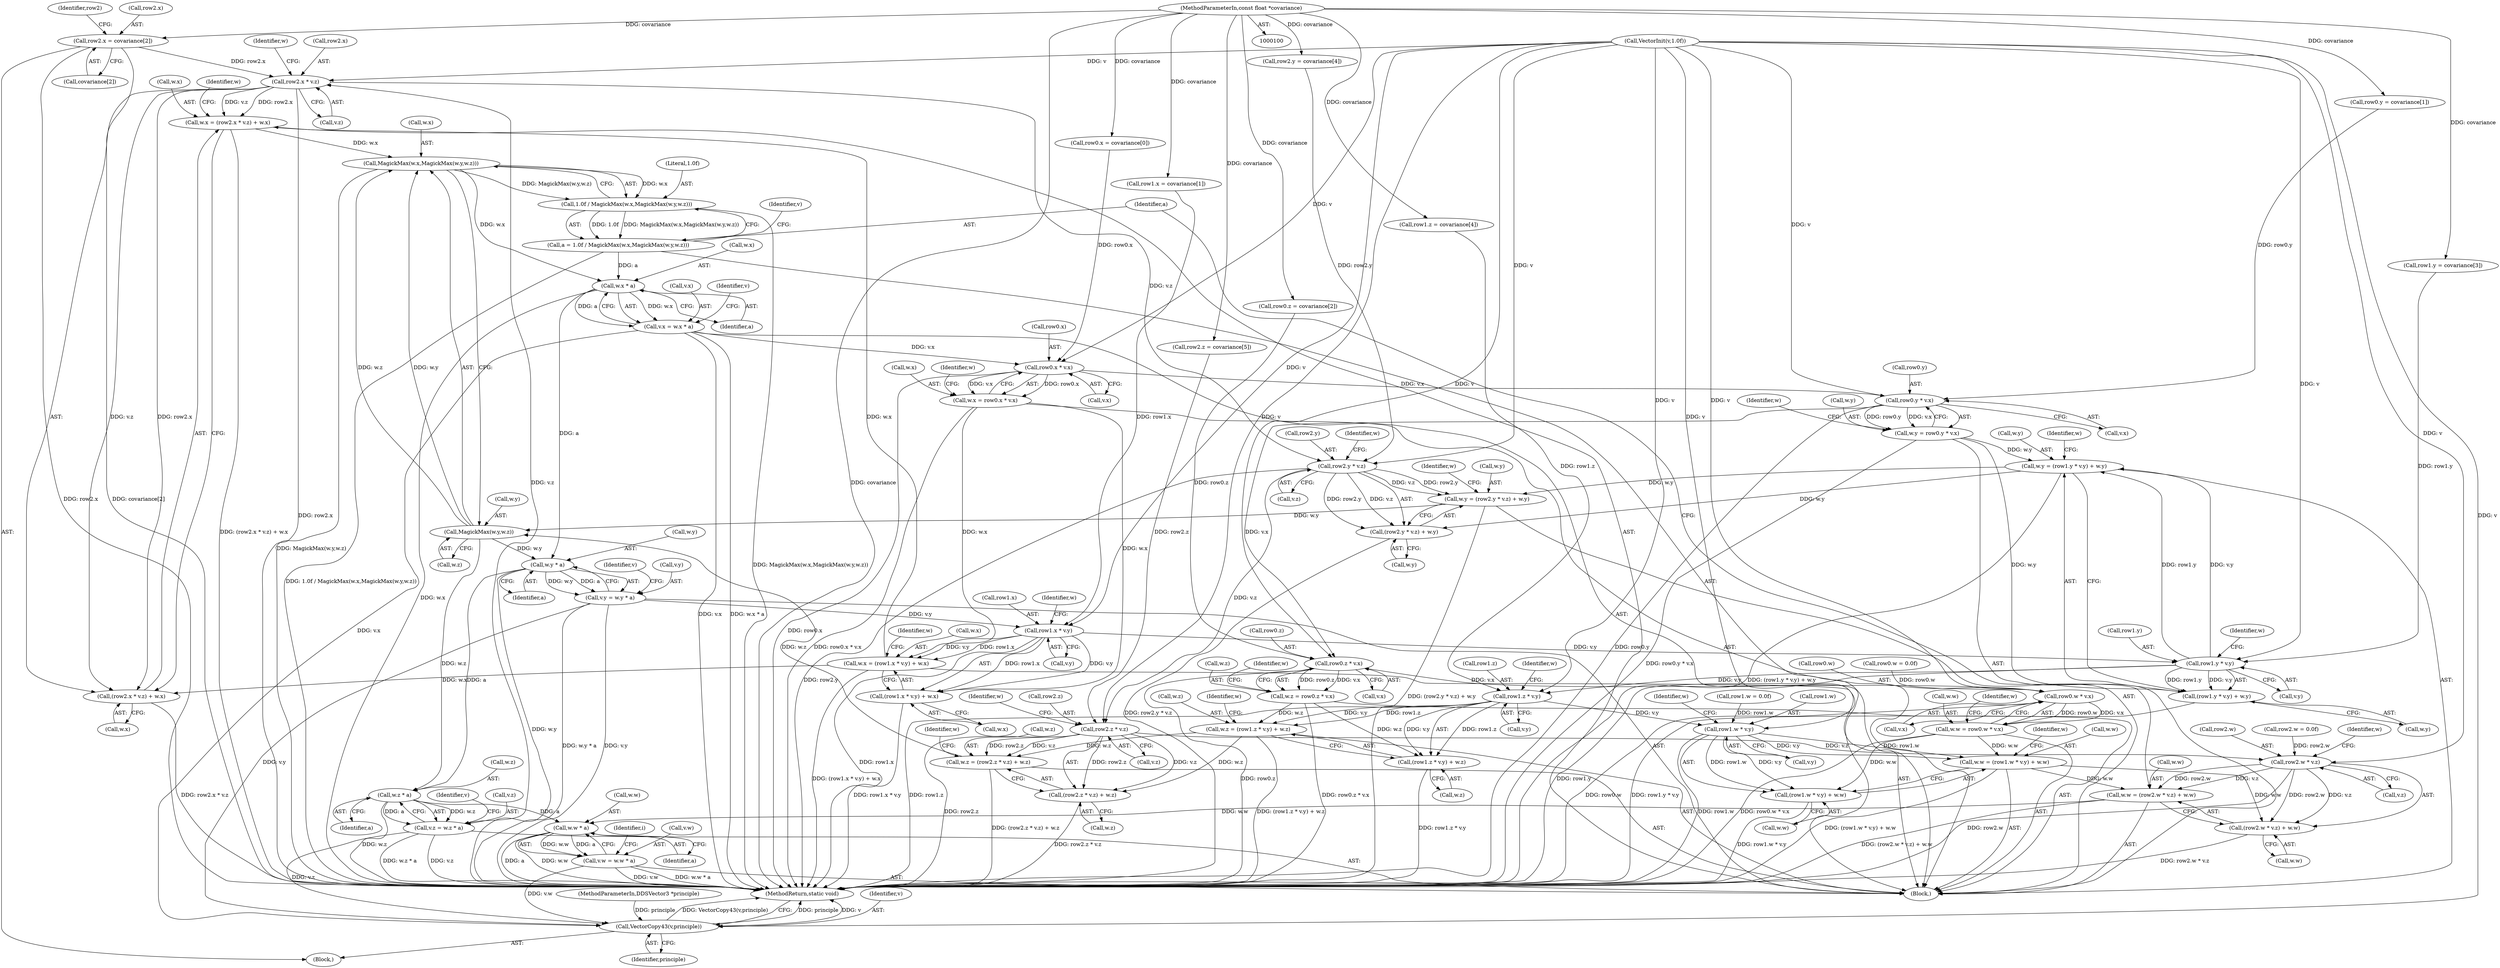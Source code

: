 digraph "0_ImageMagick_d7325bac173492b358417a0ad49fabad44447d52@array" {
"1000161" [label="(Call,row2.x = covariance[2])"];
"1000101" [label="(MethodParameterIn,const float *covariance)"];
"1000311" [label="(Call,row2.x * v.z)"];
"1000306" [label="(Call,w.x = (row2.x * v.z) + w.x)"];
"1000370" [label="(Call,MagickMax(w.x,MagickMax(w.y,w.z)))"];
"1000368" [label="(Call,1.0f / MagickMax(w.x,MagickMax(w.y,w.z)))"];
"1000366" [label="(Call,a = 1.0f / MagickMax(w.x,MagickMax(w.y,w.z)))"];
"1000385" [label="(Call,w.x * a)"];
"1000381" [label="(Call,v.x = w.x * a)"];
"1000206" [label="(Call,row0.x * v.x)"];
"1000202" [label="(Call,w.x = row0.x * v.x)"];
"1000246" [label="(Call,w.x = (row1.x * v.y) + w.x)"];
"1000310" [label="(Call,(row2.x * v.z) + w.x)"];
"1000250" [label="(Call,(row1.x * v.y) + w.x)"];
"1000217" [label="(Call,row0.y * v.x)"];
"1000213" [label="(Call,w.y = row0.y * v.x)"];
"1000261" [label="(Call,w.y = (row1.y * v.y) + w.y)"];
"1000321" [label="(Call,w.y = (row2.y * v.z) + w.y)"];
"1000374" [label="(Call,MagickMax(w.y,w.z))"];
"1000394" [label="(Call,w.y * a)"];
"1000390" [label="(Call,v.y = w.y * a)"];
"1000251" [label="(Call,row1.x * v.y)"];
"1000266" [label="(Call,row1.y * v.y)"];
"1000265" [label="(Call,(row1.y * v.y) + w.y)"];
"1000281" [label="(Call,row1.z * v.y)"];
"1000276" [label="(Call,w.z = (row1.z * v.y) + w.z)"];
"1000336" [label="(Call,w.z = (row2.z * v.z) + w.z)"];
"1000340" [label="(Call,(row2.z * v.z) + w.z)"];
"1000280" [label="(Call,(row1.z * v.y) + w.z)"];
"1000296" [label="(Call,row1.w * v.y)"];
"1000291" [label="(Call,w.w = (row1.w * v.y) + w.w)"];
"1000351" [label="(Call,w.w = (row2.w * v.z) + w.w)"];
"1000412" [label="(Call,w.w * a)"];
"1000408" [label="(Call,v.w = w.w * a)"];
"1000417" [label="(Call,VectorCopy43(v,principle))"];
"1000355" [label="(Call,(row2.w * v.z) + w.w)"];
"1000295" [label="(Call,(row1.w * v.y) + w.w)"];
"1000403" [label="(Call,w.z * a)"];
"1000399" [label="(Call,v.z = w.z * a)"];
"1000325" [label="(Call,(row2.y * v.z) + w.y)"];
"1000228" [label="(Call,row0.z * v.x)"];
"1000224" [label="(Call,w.z = row0.z * v.x)"];
"1000239" [label="(Call,row0.w * v.x)"];
"1000235" [label="(Call,w.w = row0.w * v.x)"];
"1000326" [label="(Call,row2.y * v.z)"];
"1000341" [label="(Call,row2.z * v.z)"];
"1000356" [label="(Call,row2.w * v.z)"];
"1000281" [label="(Call,row1.z * v.y)"];
"1000321" [label="(Call,w.y = (row2.y * v.z) + w.y)"];
"1000410" [label="(Identifier,v)"];
"1000273" [label="(Call,w.y)"];
"1000312" [label="(Call,row2.x)"];
"1000240" [label="(Call,row0.w)"];
"1000116" [label="(Call,row0.y = covariance[1])"];
"1000364" [label="(Identifier,w)"];
"1000303" [label="(Call,w.w)"];
"1000381" [label="(Call,v.x = w.x * a)"];
"1000266" [label="(Call,row1.y * v.y)"];
"1000371" [label="(Call,w.x)"];
"1000262" [label="(Call,w.y)"];
"1000199" [label="(Block,)"];
"1000291" [label="(Call,w.w = (row1.w * v.y) + w.w)"];
"1000310" [label="(Call,(row2.x * v.z) + w.x)"];
"1000285" [label="(Call,v.y)"];
"1000109" [label="(Call,row0.x = covariance[0])"];
"1000369" [label="(Literal,1.0f)"];
"1000235" [label="(Call,w.w = row0.w * v.x)"];
"1000327" [label="(Call,row2.y)"];
"1000341" [label="(Call,row2.z * v.z)"];
"1000300" [label="(Call,v.y)"];
"1000270" [label="(Call,v.y)"];
"1000202" [label="(Call,w.x = row0.x * v.x)"];
"1000363" [label="(Call,w.w)"];
"1000311" [label="(Call,row2.x * v.z)"];
"1000407" [label="(Identifier,a)"];
"1000413" [label="(Call,w.w)"];
"1000250" [label="(Call,(row1.x * v.y) + w.x)"];
"1000232" [label="(Call,v.x)"];
"1000280" [label="(Call,(row1.z * v.y) + w.z)"];
"1000391" [label="(Call,v.y)"];
"1000352" [label="(Call,w.w)"];
"1000356" [label="(Call,row2.w * v.z)"];
"1000304" [label="(Identifier,w)"];
"1000355" [label="(Call,(row2.w * v.z) + w.w)"];
"1000293" [label="(Identifier,w)"];
"1000374" [label="(Call,MagickMax(w.y,w.z))"];
"1000368" [label="(Call,1.0f / MagickMax(w.x,MagickMax(w.y,w.z)))"];
"1000258" [label="(Call,w.x)"];
"1000375" [label="(Call,w.y)"];
"1000390" [label="(Call,v.y = w.y * a)"];
"1000292" [label="(Call,w.w)"];
"1000412" [label="(Call,w.w * a)"];
"1000282" [label="(Call,row1.z)"];
"1000263" [label="(Identifier,w)"];
"1000239" [label="(Call,row0.w * v.x)"];
"1000323" [label="(Identifier,w)"];
"1000255" [label="(Call,v.y)"];
"1000404" [label="(Call,w.z)"];
"1000333" [label="(Call,w.y)"];
"1000419" [label="(Identifier,principle)"];
"1000382" [label="(Call,v.x)"];
"1000101" [label="(MethodParameterIn,const float *covariance)"];
"1000318" [label="(Call,w.x)"];
"1000246" [label="(Call,w.x = (row1.x * v.y) + w.x)"];
"1000348" [label="(Call,w.z)"];
"1000289" [label="(Identifier,w)"];
"1000322" [label="(Call,w.y)"];
"1000370" [label="(Call,MagickMax(w.x,MagickMax(w.y,w.z)))"];
"1000274" [label="(Identifier,w)"];
"1000162" [label="(Call,row2.x)"];
"1000276" [label="(Call,w.z = (row1.z * v.y) + w.z)"];
"1000135" [label="(Call,row1.x = covariance[1])"];
"1000217" [label="(Call,row0.y * v.x)"];
"1000165" [label="(Call,covariance[2])"];
"1000215" [label="(Identifier,w)"];
"1000308" [label="(Identifier,w)"];
"1000395" [label="(Call,w.y)"];
"1000267" [label="(Call,row1.y)"];
"1000366" [label="(Call,a = 1.0f / MagickMax(w.x,MagickMax(w.y,w.z)))"];
"1000417" [label="(Call,VectorCopy43(v,principle))"];
"1000394" [label="(Call,w.y * a)"];
"1000342" [label="(Call,row2.z)"];
"1000243" [label="(Call,v.x)"];
"1000288" [label="(Call,w.z)"];
"1000149" [label="(Call,row1.z = covariance[4])"];
"1000399" [label="(Call,v.z = w.z * a)"];
"1000401" [label="(Identifier,v)"];
"1000306" [label="(Call,w.x = (row2.x * v.z) + w.x)"];
"1000168" [label="(Call,row2.y = covariance[4])"];
"1000349" [label="(Identifier,w)"];
"1000398" [label="(Identifier,a)"];
"1000170" [label="(Identifier,row2)"];
"1000248" [label="(Identifier,w)"];
"1000400" [label="(Call,v.z)"];
"1000353" [label="(Identifier,w)"];
"1000416" [label="(Identifier,a)"];
"1000142" [label="(Call,row1.y = covariance[3])"];
"1000261" [label="(Call,w.y = (row1.y * v.y) + w.y)"];
"1000340" [label="(Call,(row2.z * v.z) + w.z)"];
"1000295" [label="(Call,(row1.w * v.y) + w.w)"];
"1000251" [label="(Call,row1.x * v.y)"];
"1000226" [label="(Identifier,w)"];
"1000360" [label="(Call,v.z)"];
"1000206" [label="(Call,row0.x * v.x)"];
"1000330" [label="(Call,v.z)"];
"1000408" [label="(Call,v.w = w.w * a)"];
"1000210" [label="(Call,v.x)"];
"1000203" [label="(Call,w.x)"];
"1000236" [label="(Call,w.w)"];
"1000278" [label="(Identifier,w)"];
"1000161" [label="(Call,row2.x = covariance[2])"];
"1000319" [label="(Identifier,w)"];
"1000296" [label="(Call,row1.w * v.y)"];
"1000307" [label="(Call,w.x)"];
"1000265" [label="(Call,(row1.y * v.y) + w.y)"];
"1000357" [label="(Call,row2.w)"];
"1000103" [label="(Block,)"];
"1000383" [label="(Identifier,v)"];
"1000123" [label="(Call,row0.z = covariance[2])"];
"1000337" [label="(Call,w.z)"];
"1000334" [label="(Identifier,w)"];
"1000326" [label="(Call,row2.y * v.z)"];
"1000385" [label="(Call,w.x * a)"];
"1000252" [label="(Call,row1.x)"];
"1000187" [label="(Call,VectorInit(v,1.0f))"];
"1000378" [label="(Call,w.z)"];
"1000367" [label="(Identifier,a)"];
"1000345" [label="(Call,v.z)"];
"1000218" [label="(Call,row0.y)"];
"1000207" [label="(Call,row0.x)"];
"1000221" [label="(Call,v.x)"];
"1000214" [label="(Call,w.y)"];
"1000403" [label="(Call,w.z * a)"];
"1000420" [label="(MethodReturn,static void)"];
"1000315" [label="(Call,v.z)"];
"1000229" [label="(Call,row0.z)"];
"1000228" [label="(Call,row0.z * v.x)"];
"1000336" [label="(Call,w.z = (row2.z * v.z) + w.z)"];
"1000102" [label="(MethodParameterIn,DDSVector3 *principle)"];
"1000237" [label="(Identifier,w)"];
"1000418" [label="(Identifier,v)"];
"1000225" [label="(Call,w.z)"];
"1000409" [label="(Call,v.w)"];
"1000351" [label="(Call,w.w = (row2.w * v.z) + w.w)"];
"1000247" [label="(Call,w.x)"];
"1000386" [label="(Call,w.x)"];
"1000259" [label="(Identifier,w)"];
"1000182" [label="(Call,row2.w = 0.0f)"];
"1000325" [label="(Call,(row2.y * v.z) + w.y)"];
"1000156" [label="(Call,row1.w = 0.0f)"];
"1000224" [label="(Call,w.z = row0.z * v.x)"];
"1000392" [label="(Identifier,v)"];
"1000198" [label="(Identifier,i)"];
"1000297" [label="(Call,row1.w)"];
"1000130" [label="(Call,row0.w = 0.0f)"];
"1000175" [label="(Call,row2.z = covariance[5])"];
"1000338" [label="(Identifier,w)"];
"1000213" [label="(Call,w.y = row0.y * v.x)"];
"1000389" [label="(Identifier,a)"];
"1000277" [label="(Call,w.z)"];
"1000161" -> "1000103"  [label="AST: "];
"1000161" -> "1000165"  [label="CFG: "];
"1000162" -> "1000161"  [label="AST: "];
"1000165" -> "1000161"  [label="AST: "];
"1000170" -> "1000161"  [label="CFG: "];
"1000161" -> "1000420"  [label="DDG: row2.x"];
"1000161" -> "1000420"  [label="DDG: covariance[2]"];
"1000101" -> "1000161"  [label="DDG: covariance"];
"1000161" -> "1000311"  [label="DDG: row2.x"];
"1000101" -> "1000100"  [label="AST: "];
"1000101" -> "1000420"  [label="DDG: covariance"];
"1000101" -> "1000109"  [label="DDG: covariance"];
"1000101" -> "1000116"  [label="DDG: covariance"];
"1000101" -> "1000123"  [label="DDG: covariance"];
"1000101" -> "1000135"  [label="DDG: covariance"];
"1000101" -> "1000142"  [label="DDG: covariance"];
"1000101" -> "1000149"  [label="DDG: covariance"];
"1000101" -> "1000168"  [label="DDG: covariance"];
"1000101" -> "1000175"  [label="DDG: covariance"];
"1000311" -> "1000310"  [label="AST: "];
"1000311" -> "1000315"  [label="CFG: "];
"1000312" -> "1000311"  [label="AST: "];
"1000315" -> "1000311"  [label="AST: "];
"1000319" -> "1000311"  [label="CFG: "];
"1000311" -> "1000420"  [label="DDG: row2.x"];
"1000311" -> "1000306"  [label="DDG: row2.x"];
"1000311" -> "1000306"  [label="DDG: v.z"];
"1000311" -> "1000310"  [label="DDG: row2.x"];
"1000311" -> "1000310"  [label="DDG: v.z"];
"1000187" -> "1000311"  [label="DDG: v"];
"1000399" -> "1000311"  [label="DDG: v.z"];
"1000311" -> "1000326"  [label="DDG: v.z"];
"1000306" -> "1000199"  [label="AST: "];
"1000306" -> "1000310"  [label="CFG: "];
"1000307" -> "1000306"  [label="AST: "];
"1000310" -> "1000306"  [label="AST: "];
"1000323" -> "1000306"  [label="CFG: "];
"1000306" -> "1000420"  [label="DDG: (row2.x * v.z) + w.x"];
"1000246" -> "1000306"  [label="DDG: w.x"];
"1000306" -> "1000370"  [label="DDG: w.x"];
"1000370" -> "1000368"  [label="AST: "];
"1000370" -> "1000374"  [label="CFG: "];
"1000371" -> "1000370"  [label="AST: "];
"1000374" -> "1000370"  [label="AST: "];
"1000368" -> "1000370"  [label="CFG: "];
"1000370" -> "1000420"  [label="DDG: MagickMax(w.y,w.z)"];
"1000370" -> "1000368"  [label="DDG: w.x"];
"1000370" -> "1000368"  [label="DDG: MagickMax(w.y,w.z)"];
"1000374" -> "1000370"  [label="DDG: w.y"];
"1000374" -> "1000370"  [label="DDG: w.z"];
"1000370" -> "1000385"  [label="DDG: w.x"];
"1000368" -> "1000366"  [label="AST: "];
"1000369" -> "1000368"  [label="AST: "];
"1000366" -> "1000368"  [label="CFG: "];
"1000368" -> "1000420"  [label="DDG: MagickMax(w.x,MagickMax(w.y,w.z))"];
"1000368" -> "1000366"  [label="DDG: 1.0f"];
"1000368" -> "1000366"  [label="DDG: MagickMax(w.x,MagickMax(w.y,w.z))"];
"1000366" -> "1000199"  [label="AST: "];
"1000367" -> "1000366"  [label="AST: "];
"1000383" -> "1000366"  [label="CFG: "];
"1000366" -> "1000420"  [label="DDG: 1.0f / MagickMax(w.x,MagickMax(w.y,w.z))"];
"1000366" -> "1000385"  [label="DDG: a"];
"1000385" -> "1000381"  [label="AST: "];
"1000385" -> "1000389"  [label="CFG: "];
"1000386" -> "1000385"  [label="AST: "];
"1000389" -> "1000385"  [label="AST: "];
"1000381" -> "1000385"  [label="CFG: "];
"1000385" -> "1000420"  [label="DDG: w.x"];
"1000385" -> "1000381"  [label="DDG: w.x"];
"1000385" -> "1000381"  [label="DDG: a"];
"1000385" -> "1000394"  [label="DDG: a"];
"1000381" -> "1000199"  [label="AST: "];
"1000382" -> "1000381"  [label="AST: "];
"1000392" -> "1000381"  [label="CFG: "];
"1000381" -> "1000420"  [label="DDG: v.x"];
"1000381" -> "1000420"  [label="DDG: w.x * a"];
"1000381" -> "1000206"  [label="DDG: v.x"];
"1000381" -> "1000417"  [label="DDG: v.x"];
"1000206" -> "1000202"  [label="AST: "];
"1000206" -> "1000210"  [label="CFG: "];
"1000207" -> "1000206"  [label="AST: "];
"1000210" -> "1000206"  [label="AST: "];
"1000202" -> "1000206"  [label="CFG: "];
"1000206" -> "1000420"  [label="DDG: row0.x"];
"1000206" -> "1000202"  [label="DDG: row0.x"];
"1000206" -> "1000202"  [label="DDG: v.x"];
"1000109" -> "1000206"  [label="DDG: row0.x"];
"1000187" -> "1000206"  [label="DDG: v"];
"1000206" -> "1000217"  [label="DDG: v.x"];
"1000202" -> "1000199"  [label="AST: "];
"1000203" -> "1000202"  [label="AST: "];
"1000215" -> "1000202"  [label="CFG: "];
"1000202" -> "1000420"  [label="DDG: row0.x * v.x"];
"1000202" -> "1000246"  [label="DDG: w.x"];
"1000202" -> "1000250"  [label="DDG: w.x"];
"1000246" -> "1000199"  [label="AST: "];
"1000246" -> "1000250"  [label="CFG: "];
"1000247" -> "1000246"  [label="AST: "];
"1000250" -> "1000246"  [label="AST: "];
"1000263" -> "1000246"  [label="CFG: "];
"1000246" -> "1000420"  [label="DDG: (row1.x * v.y) + w.x"];
"1000251" -> "1000246"  [label="DDG: row1.x"];
"1000251" -> "1000246"  [label="DDG: v.y"];
"1000246" -> "1000310"  [label="DDG: w.x"];
"1000310" -> "1000318"  [label="CFG: "];
"1000318" -> "1000310"  [label="AST: "];
"1000310" -> "1000420"  [label="DDG: row2.x * v.z"];
"1000250" -> "1000258"  [label="CFG: "];
"1000251" -> "1000250"  [label="AST: "];
"1000258" -> "1000250"  [label="AST: "];
"1000250" -> "1000420"  [label="DDG: row1.x * v.y"];
"1000251" -> "1000250"  [label="DDG: row1.x"];
"1000251" -> "1000250"  [label="DDG: v.y"];
"1000217" -> "1000213"  [label="AST: "];
"1000217" -> "1000221"  [label="CFG: "];
"1000218" -> "1000217"  [label="AST: "];
"1000221" -> "1000217"  [label="AST: "];
"1000213" -> "1000217"  [label="CFG: "];
"1000217" -> "1000420"  [label="DDG: row0.y"];
"1000217" -> "1000213"  [label="DDG: row0.y"];
"1000217" -> "1000213"  [label="DDG: v.x"];
"1000116" -> "1000217"  [label="DDG: row0.y"];
"1000187" -> "1000217"  [label="DDG: v"];
"1000217" -> "1000228"  [label="DDG: v.x"];
"1000213" -> "1000199"  [label="AST: "];
"1000214" -> "1000213"  [label="AST: "];
"1000226" -> "1000213"  [label="CFG: "];
"1000213" -> "1000420"  [label="DDG: row0.y * v.x"];
"1000213" -> "1000261"  [label="DDG: w.y"];
"1000213" -> "1000265"  [label="DDG: w.y"];
"1000261" -> "1000199"  [label="AST: "];
"1000261" -> "1000265"  [label="CFG: "];
"1000262" -> "1000261"  [label="AST: "];
"1000265" -> "1000261"  [label="AST: "];
"1000278" -> "1000261"  [label="CFG: "];
"1000261" -> "1000420"  [label="DDG: (row1.y * v.y) + w.y"];
"1000266" -> "1000261"  [label="DDG: row1.y"];
"1000266" -> "1000261"  [label="DDG: v.y"];
"1000261" -> "1000321"  [label="DDG: w.y"];
"1000261" -> "1000325"  [label="DDG: w.y"];
"1000321" -> "1000199"  [label="AST: "];
"1000321" -> "1000325"  [label="CFG: "];
"1000322" -> "1000321"  [label="AST: "];
"1000325" -> "1000321"  [label="AST: "];
"1000338" -> "1000321"  [label="CFG: "];
"1000321" -> "1000420"  [label="DDG: (row2.y * v.z) + w.y"];
"1000326" -> "1000321"  [label="DDG: row2.y"];
"1000326" -> "1000321"  [label="DDG: v.z"];
"1000321" -> "1000374"  [label="DDG: w.y"];
"1000374" -> "1000378"  [label="CFG: "];
"1000375" -> "1000374"  [label="AST: "];
"1000378" -> "1000374"  [label="AST: "];
"1000336" -> "1000374"  [label="DDG: w.z"];
"1000374" -> "1000394"  [label="DDG: w.y"];
"1000374" -> "1000403"  [label="DDG: w.z"];
"1000394" -> "1000390"  [label="AST: "];
"1000394" -> "1000398"  [label="CFG: "];
"1000395" -> "1000394"  [label="AST: "];
"1000398" -> "1000394"  [label="AST: "];
"1000390" -> "1000394"  [label="CFG: "];
"1000394" -> "1000420"  [label="DDG: w.y"];
"1000394" -> "1000390"  [label="DDG: w.y"];
"1000394" -> "1000390"  [label="DDG: a"];
"1000394" -> "1000403"  [label="DDG: a"];
"1000390" -> "1000199"  [label="AST: "];
"1000391" -> "1000390"  [label="AST: "];
"1000401" -> "1000390"  [label="CFG: "];
"1000390" -> "1000420"  [label="DDG: w.y * a"];
"1000390" -> "1000420"  [label="DDG: v.y"];
"1000390" -> "1000251"  [label="DDG: v.y"];
"1000390" -> "1000417"  [label="DDG: v.y"];
"1000251" -> "1000255"  [label="CFG: "];
"1000252" -> "1000251"  [label="AST: "];
"1000255" -> "1000251"  [label="AST: "];
"1000259" -> "1000251"  [label="CFG: "];
"1000251" -> "1000420"  [label="DDG: row1.x"];
"1000135" -> "1000251"  [label="DDG: row1.x"];
"1000187" -> "1000251"  [label="DDG: v"];
"1000251" -> "1000266"  [label="DDG: v.y"];
"1000266" -> "1000265"  [label="AST: "];
"1000266" -> "1000270"  [label="CFG: "];
"1000267" -> "1000266"  [label="AST: "];
"1000270" -> "1000266"  [label="AST: "];
"1000274" -> "1000266"  [label="CFG: "];
"1000266" -> "1000420"  [label="DDG: row1.y"];
"1000266" -> "1000265"  [label="DDG: row1.y"];
"1000266" -> "1000265"  [label="DDG: v.y"];
"1000142" -> "1000266"  [label="DDG: row1.y"];
"1000187" -> "1000266"  [label="DDG: v"];
"1000266" -> "1000281"  [label="DDG: v.y"];
"1000265" -> "1000273"  [label="CFG: "];
"1000273" -> "1000265"  [label="AST: "];
"1000265" -> "1000420"  [label="DDG: row1.y * v.y"];
"1000281" -> "1000280"  [label="AST: "];
"1000281" -> "1000285"  [label="CFG: "];
"1000282" -> "1000281"  [label="AST: "];
"1000285" -> "1000281"  [label="AST: "];
"1000289" -> "1000281"  [label="CFG: "];
"1000281" -> "1000420"  [label="DDG: row1.z"];
"1000281" -> "1000276"  [label="DDG: row1.z"];
"1000281" -> "1000276"  [label="DDG: v.y"];
"1000281" -> "1000280"  [label="DDG: row1.z"];
"1000281" -> "1000280"  [label="DDG: v.y"];
"1000149" -> "1000281"  [label="DDG: row1.z"];
"1000187" -> "1000281"  [label="DDG: v"];
"1000281" -> "1000296"  [label="DDG: v.y"];
"1000276" -> "1000199"  [label="AST: "];
"1000276" -> "1000280"  [label="CFG: "];
"1000277" -> "1000276"  [label="AST: "];
"1000280" -> "1000276"  [label="AST: "];
"1000293" -> "1000276"  [label="CFG: "];
"1000276" -> "1000420"  [label="DDG: (row1.z * v.y) + w.z"];
"1000224" -> "1000276"  [label="DDG: w.z"];
"1000276" -> "1000336"  [label="DDG: w.z"];
"1000276" -> "1000340"  [label="DDG: w.z"];
"1000336" -> "1000199"  [label="AST: "];
"1000336" -> "1000340"  [label="CFG: "];
"1000337" -> "1000336"  [label="AST: "];
"1000340" -> "1000336"  [label="AST: "];
"1000353" -> "1000336"  [label="CFG: "];
"1000336" -> "1000420"  [label="DDG: (row2.z * v.z) + w.z"];
"1000341" -> "1000336"  [label="DDG: row2.z"];
"1000341" -> "1000336"  [label="DDG: v.z"];
"1000340" -> "1000348"  [label="CFG: "];
"1000341" -> "1000340"  [label="AST: "];
"1000348" -> "1000340"  [label="AST: "];
"1000340" -> "1000420"  [label="DDG: row2.z * v.z"];
"1000341" -> "1000340"  [label="DDG: row2.z"];
"1000341" -> "1000340"  [label="DDG: v.z"];
"1000280" -> "1000288"  [label="CFG: "];
"1000288" -> "1000280"  [label="AST: "];
"1000280" -> "1000420"  [label="DDG: row1.z * v.y"];
"1000224" -> "1000280"  [label="DDG: w.z"];
"1000296" -> "1000295"  [label="AST: "];
"1000296" -> "1000300"  [label="CFG: "];
"1000297" -> "1000296"  [label="AST: "];
"1000300" -> "1000296"  [label="AST: "];
"1000304" -> "1000296"  [label="CFG: "];
"1000296" -> "1000420"  [label="DDG: row1.w"];
"1000296" -> "1000291"  [label="DDG: row1.w"];
"1000296" -> "1000291"  [label="DDG: v.y"];
"1000296" -> "1000295"  [label="DDG: row1.w"];
"1000296" -> "1000295"  [label="DDG: v.y"];
"1000156" -> "1000296"  [label="DDG: row1.w"];
"1000187" -> "1000296"  [label="DDG: v"];
"1000291" -> "1000199"  [label="AST: "];
"1000291" -> "1000295"  [label="CFG: "];
"1000292" -> "1000291"  [label="AST: "];
"1000295" -> "1000291"  [label="AST: "];
"1000308" -> "1000291"  [label="CFG: "];
"1000291" -> "1000420"  [label="DDG: (row1.w * v.y) + w.w"];
"1000235" -> "1000291"  [label="DDG: w.w"];
"1000291" -> "1000351"  [label="DDG: w.w"];
"1000291" -> "1000355"  [label="DDG: w.w"];
"1000351" -> "1000199"  [label="AST: "];
"1000351" -> "1000355"  [label="CFG: "];
"1000352" -> "1000351"  [label="AST: "];
"1000355" -> "1000351"  [label="AST: "];
"1000367" -> "1000351"  [label="CFG: "];
"1000351" -> "1000420"  [label="DDG: (row2.w * v.z) + w.w"];
"1000356" -> "1000351"  [label="DDG: row2.w"];
"1000356" -> "1000351"  [label="DDG: v.z"];
"1000351" -> "1000412"  [label="DDG: w.w"];
"1000412" -> "1000408"  [label="AST: "];
"1000412" -> "1000416"  [label="CFG: "];
"1000413" -> "1000412"  [label="AST: "];
"1000416" -> "1000412"  [label="AST: "];
"1000408" -> "1000412"  [label="CFG: "];
"1000412" -> "1000420"  [label="DDG: w.w"];
"1000412" -> "1000420"  [label="DDG: a"];
"1000412" -> "1000408"  [label="DDG: w.w"];
"1000412" -> "1000408"  [label="DDG: a"];
"1000403" -> "1000412"  [label="DDG: a"];
"1000408" -> "1000199"  [label="AST: "];
"1000409" -> "1000408"  [label="AST: "];
"1000198" -> "1000408"  [label="CFG: "];
"1000408" -> "1000420"  [label="DDG: v.w"];
"1000408" -> "1000420"  [label="DDG: w.w * a"];
"1000408" -> "1000417"  [label="DDG: v.w"];
"1000417" -> "1000103"  [label="AST: "];
"1000417" -> "1000419"  [label="CFG: "];
"1000418" -> "1000417"  [label="AST: "];
"1000419" -> "1000417"  [label="AST: "];
"1000420" -> "1000417"  [label="CFG: "];
"1000417" -> "1000420"  [label="DDG: principle"];
"1000417" -> "1000420"  [label="DDG: v"];
"1000417" -> "1000420"  [label="DDG: VectorCopy43(v,principle)"];
"1000187" -> "1000417"  [label="DDG: v"];
"1000399" -> "1000417"  [label="DDG: v.z"];
"1000102" -> "1000417"  [label="DDG: principle"];
"1000355" -> "1000363"  [label="CFG: "];
"1000356" -> "1000355"  [label="AST: "];
"1000363" -> "1000355"  [label="AST: "];
"1000355" -> "1000420"  [label="DDG: row2.w * v.z"];
"1000356" -> "1000355"  [label="DDG: row2.w"];
"1000356" -> "1000355"  [label="DDG: v.z"];
"1000295" -> "1000303"  [label="CFG: "];
"1000303" -> "1000295"  [label="AST: "];
"1000295" -> "1000420"  [label="DDG: row1.w * v.y"];
"1000235" -> "1000295"  [label="DDG: w.w"];
"1000403" -> "1000399"  [label="AST: "];
"1000403" -> "1000407"  [label="CFG: "];
"1000404" -> "1000403"  [label="AST: "];
"1000407" -> "1000403"  [label="AST: "];
"1000399" -> "1000403"  [label="CFG: "];
"1000403" -> "1000420"  [label="DDG: w.z"];
"1000403" -> "1000399"  [label="DDG: w.z"];
"1000403" -> "1000399"  [label="DDG: a"];
"1000399" -> "1000199"  [label="AST: "];
"1000400" -> "1000399"  [label="AST: "];
"1000410" -> "1000399"  [label="CFG: "];
"1000399" -> "1000420"  [label="DDG: w.z * a"];
"1000399" -> "1000420"  [label="DDG: v.z"];
"1000325" -> "1000333"  [label="CFG: "];
"1000326" -> "1000325"  [label="AST: "];
"1000333" -> "1000325"  [label="AST: "];
"1000325" -> "1000420"  [label="DDG: row2.y * v.z"];
"1000326" -> "1000325"  [label="DDG: row2.y"];
"1000326" -> "1000325"  [label="DDG: v.z"];
"1000228" -> "1000224"  [label="AST: "];
"1000228" -> "1000232"  [label="CFG: "];
"1000229" -> "1000228"  [label="AST: "];
"1000232" -> "1000228"  [label="AST: "];
"1000224" -> "1000228"  [label="CFG: "];
"1000228" -> "1000420"  [label="DDG: row0.z"];
"1000228" -> "1000224"  [label="DDG: row0.z"];
"1000228" -> "1000224"  [label="DDG: v.x"];
"1000123" -> "1000228"  [label="DDG: row0.z"];
"1000187" -> "1000228"  [label="DDG: v"];
"1000228" -> "1000239"  [label="DDG: v.x"];
"1000224" -> "1000199"  [label="AST: "];
"1000225" -> "1000224"  [label="AST: "];
"1000237" -> "1000224"  [label="CFG: "];
"1000224" -> "1000420"  [label="DDG: row0.z * v.x"];
"1000239" -> "1000235"  [label="AST: "];
"1000239" -> "1000243"  [label="CFG: "];
"1000240" -> "1000239"  [label="AST: "];
"1000243" -> "1000239"  [label="AST: "];
"1000235" -> "1000239"  [label="CFG: "];
"1000239" -> "1000420"  [label="DDG: row0.w"];
"1000239" -> "1000235"  [label="DDG: row0.w"];
"1000239" -> "1000235"  [label="DDG: v.x"];
"1000130" -> "1000239"  [label="DDG: row0.w"];
"1000187" -> "1000239"  [label="DDG: v"];
"1000235" -> "1000199"  [label="AST: "];
"1000236" -> "1000235"  [label="AST: "];
"1000248" -> "1000235"  [label="CFG: "];
"1000235" -> "1000420"  [label="DDG: row0.w * v.x"];
"1000326" -> "1000330"  [label="CFG: "];
"1000327" -> "1000326"  [label="AST: "];
"1000330" -> "1000326"  [label="AST: "];
"1000334" -> "1000326"  [label="CFG: "];
"1000326" -> "1000420"  [label="DDG: row2.y"];
"1000168" -> "1000326"  [label="DDG: row2.y"];
"1000187" -> "1000326"  [label="DDG: v"];
"1000326" -> "1000341"  [label="DDG: v.z"];
"1000341" -> "1000345"  [label="CFG: "];
"1000342" -> "1000341"  [label="AST: "];
"1000345" -> "1000341"  [label="AST: "];
"1000349" -> "1000341"  [label="CFG: "];
"1000341" -> "1000420"  [label="DDG: row2.z"];
"1000175" -> "1000341"  [label="DDG: row2.z"];
"1000187" -> "1000341"  [label="DDG: v"];
"1000341" -> "1000356"  [label="DDG: v.z"];
"1000356" -> "1000360"  [label="CFG: "];
"1000357" -> "1000356"  [label="AST: "];
"1000360" -> "1000356"  [label="AST: "];
"1000364" -> "1000356"  [label="CFG: "];
"1000356" -> "1000420"  [label="DDG: row2.w"];
"1000182" -> "1000356"  [label="DDG: row2.w"];
"1000187" -> "1000356"  [label="DDG: v"];
}
